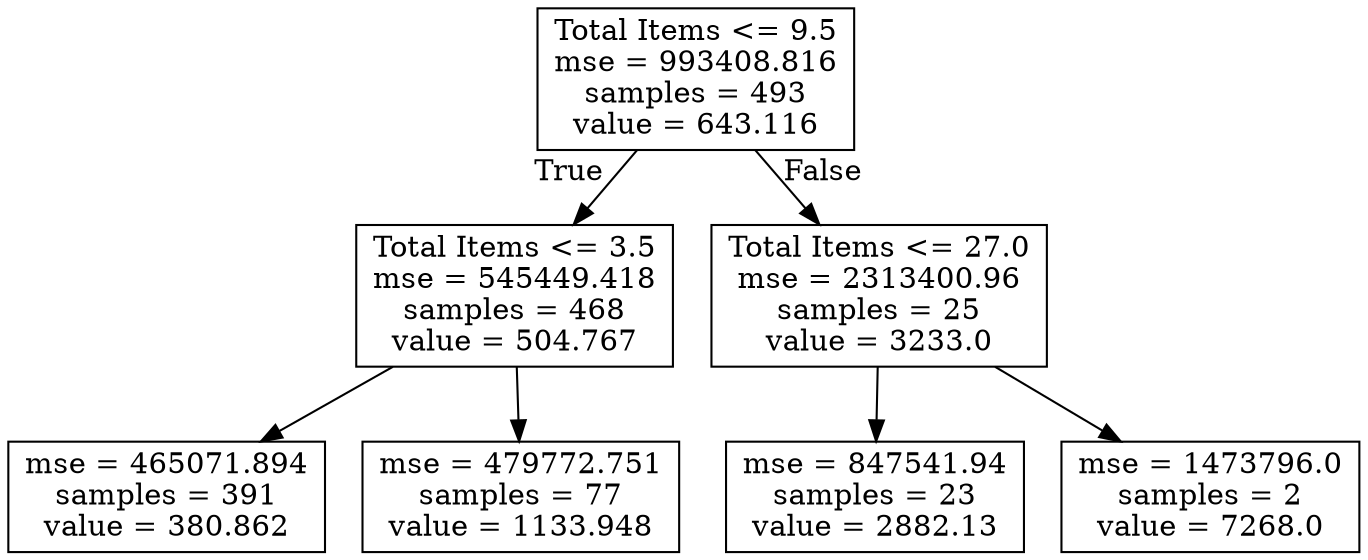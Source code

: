 digraph Tree {
node [shape=box] ;
0 [label="Total Items <= 9.5\nmse = 993408.816\nsamples = 493\nvalue = 643.116"] ;
1 [label="Total Items <= 3.5\nmse = 545449.418\nsamples = 468\nvalue = 504.767"] ;
0 -> 1 [labeldistance=2.5, labelangle=45, headlabel="True"] ;
2 [label="mse = 465071.894\nsamples = 391\nvalue = 380.862"] ;
1 -> 2 ;
3 [label="mse = 479772.751\nsamples = 77\nvalue = 1133.948"] ;
1 -> 3 ;
4 [label="Total Items <= 27.0\nmse = 2313400.96\nsamples = 25\nvalue = 3233.0"] ;
0 -> 4 [labeldistance=2.5, labelangle=-45, headlabel="False"] ;
5 [label="mse = 847541.94\nsamples = 23\nvalue = 2882.13"] ;
4 -> 5 ;
6 [label="mse = 1473796.0\nsamples = 2\nvalue = 7268.0"] ;
4 -> 6 ;
}
